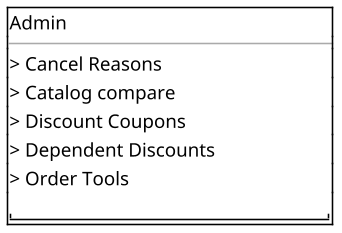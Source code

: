 @startsalt Dependent Discounts
skinparam dpi 150
<style>
saltDiagram {
  'BackgroundColor palegreen
}
</style>

{+
Admin
---
> Cancel Reasons
> Catalog compare
> Discount Coupons 
> Dependent Discounts
> Order Tools
"                         "
}

{+
Dependent Discounts
--
[Search Discount]  | [+ Add Discount]
> Labour Day
> BAU 
> Mother's Day 
"                   "
}

{+
Add Discount Name
--
[Search Discount]  | [+ Add Discount]
v Labour Day
{+
.
Discount Name : | {+ "XYZ                "}  
    | [Ok] | [Cancel] 
.
}
> BAU 
> Mother's Day 
"                   "
}


{+
View Discount
--
v Mother's Day
{+
    O-1234 ( One month) | [Edit] | [Publish]
    * P-12345 (DNA) | [ Edit ]
    * P-12346 (DNA + Traits) | [Edit]
    * P-12347 | [Edit]
}
[ + Add Dependent Discount ] 
}
{+
    Add Discount
    --
    Discount Name: {+ Mother's Day}
    Discounted Item
    {+
        OfferId: | ^  O-12345 ^
        Currency: | ^ USD ^
        Quantity: {+ " 2 "}
        Discount Amount: {+ "10"} |  [X] Enabled
    }
    Full price item
    {+
        Catalog item id: | ^ xyz ^
        Quantity: {+ "2   "} |  [X] Enabled
    }
    [ + Add full price item]
    [ Save]
}

{+
    Edit discounted item
    --
    Discounted Item 
    {+
        OfferId: | ^  O-12345 ^
        Currency: | ^ USD ^
        Quantity: {+ " 2 "}
        Discount Amount: {+ "10"} |  [X] Enabled
    }
    Full price item
    {+
        Catalog item id: | ^ P-12345 ^
        Quantity: {+ "2   "} |  [X] Enabled
    }
    [ + Add full price item]
    [ Update]
}

{+
    Edit full priced item
    --
    Discounted Item 
    {+
        OfferId: |   O-12345 
        Currency: | USD
        Quantity:  2
        Discount Amount: 10 |  [X] Enabled
    }
    Full price item
    {+
        Catalog item id: | ^ P-12345 ^
        Quantity: {+ "2   "} |  [X] Enabled
    }
    [ + Add full price item]
    [ Update]
}


@endsalt

